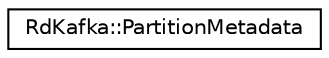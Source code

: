 digraph "Graphical Class Hierarchy"
{
  edge [fontname="Helvetica",fontsize="10",labelfontname="Helvetica",labelfontsize="10"];
  node [fontname="Helvetica",fontsize="10",shape=record];
  rankdir="LR";
  Node1 [label="RdKafka::PartitionMetadata",height=0.2,width=0.4,color="black", fillcolor="white", style="filled",URL="$classRdKafka_1_1PartitionMetadata.html"];
}
